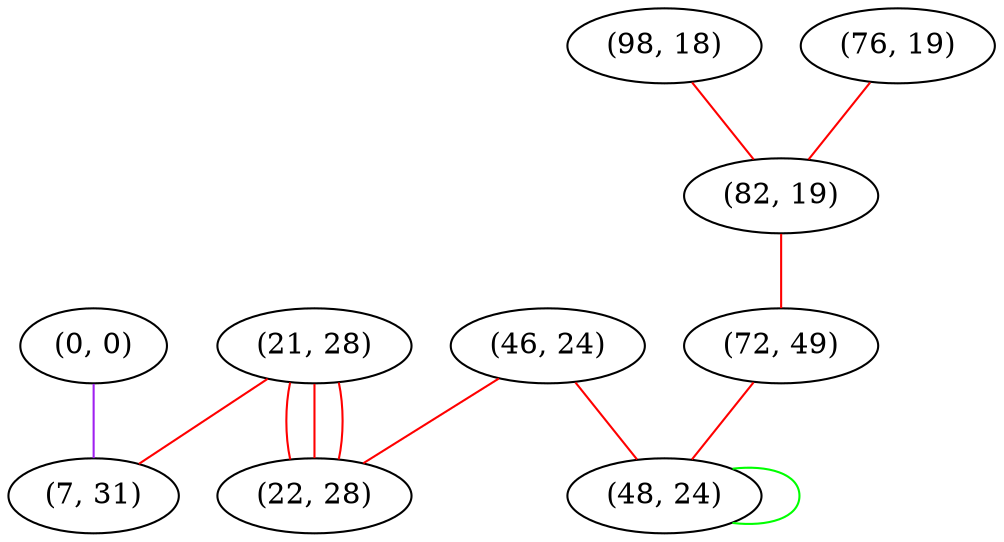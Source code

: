 graph "" {
"(0, 0)";
"(98, 18)";
"(21, 28)";
"(46, 24)";
"(76, 19)";
"(82, 19)";
"(7, 31)";
"(72, 49)";
"(22, 28)";
"(48, 24)";
"(0, 0)" -- "(7, 31)"  [color=purple, key=0, weight=4];
"(98, 18)" -- "(82, 19)"  [color=red, key=0, weight=1];
"(21, 28)" -- "(22, 28)"  [color=red, key=0, weight=1];
"(21, 28)" -- "(22, 28)"  [color=red, key=1, weight=1];
"(21, 28)" -- "(22, 28)"  [color=red, key=2, weight=1];
"(21, 28)" -- "(7, 31)"  [color=red, key=0, weight=1];
"(46, 24)" -- "(22, 28)"  [color=red, key=0, weight=1];
"(46, 24)" -- "(48, 24)"  [color=red, key=0, weight=1];
"(76, 19)" -- "(82, 19)"  [color=red, key=0, weight=1];
"(82, 19)" -- "(72, 49)"  [color=red, key=0, weight=1];
"(72, 49)" -- "(48, 24)"  [color=red, key=0, weight=1];
"(48, 24)" -- "(48, 24)"  [color=green, key=0, weight=2];
}
